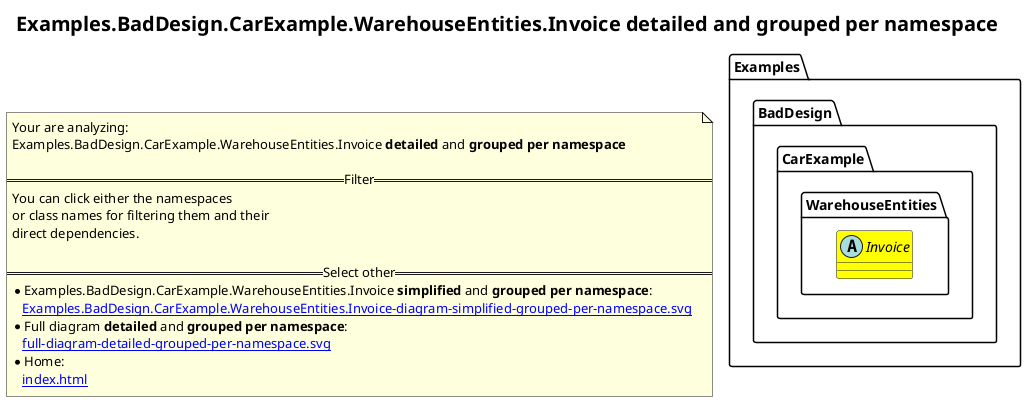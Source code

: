 @startuml
skinparam linetype ortho
title <size:20>Examples.BadDesign.CarExample.WarehouseEntities.Invoice **detailed** and **grouped per namespace**</size>
note "Your are analyzing:\nExamples.BadDesign.CarExample.WarehouseEntities.Invoice **detailed** and **grouped per namespace**\n\n==Filter==\nYou can click either the namespaces \nor class names for filtering them and their\ndirect dependencies.\n\n==Select other==\n* Examples.BadDesign.CarExample.WarehouseEntities.Invoice **simplified** and **grouped per namespace**:\n   [[Examples.BadDesign.CarExample.WarehouseEntities.Invoice-diagram-simplified-grouped-per-namespace.svg]]\n* Full diagram **detailed** and **grouped per namespace**:\n   [[full-diagram-detailed-grouped-per-namespace.svg]]\n* Home:\n   [[index.html]]" as FloatingNote
namespace Examples [[Examples-diagram-detailed-grouped-per-namespace.svg]] {
namespace Examples.BadDesign [[Examples.BadDesign-diagram-detailed-grouped-per-namespace.svg]] {
namespace Examples.BadDesign.CarExample [[Examples.BadDesign.CarExample-diagram-detailed-grouped-per-namespace.svg]] {
namespace Examples.BadDesign.CarExample.WarehouseEntities [[Examples.BadDesign.CarExample.WarehouseEntities-diagram-detailed-grouped-per-namespace.svg]] {
      abstract class Examples.BadDesign.CarExample.WarehouseEntities.Invoice [[Examples.BadDesign.CarExample.WarehouseEntities.Invoice-diagram-detailed-grouped-per-namespace.svg]] #yellow {
      }
'Compared namespace Examples.BadDesign.CarExample.WarehouseEntities [[Examples.BadDesign.CarExample.WarehouseEntities-diagram-detailed-grouped-per-namespace.svg]] { with last element of       }
' Closing all previous_sub_namespace_list namespace None because file analysis is finished.
' Closing namespace WarehouseEntities
}
' Closing namespace CarExample
}
' Closing namespace BadDesign
}
' Closing namespace Examples
}
 ' *************************************** 
 ' *************************************** 
 ' *************************************** 
' Class relations extracted from namespace:
' Examples.BadDesign.CarExample.WarehouseEntities
@enduml